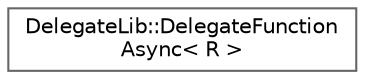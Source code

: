 digraph "Graphical Class Hierarchy"
{
 // LATEX_PDF_SIZE
  bgcolor="transparent";
  edge [fontname=Helvetica,fontsize=10,labelfontname=Helvetica,labelfontsize=10];
  node [fontname=Helvetica,fontsize=10,shape=box,height=0.2,width=0.4];
  rankdir="LR";
  Node0 [id="Node000000",label="DelegateLib::DelegateFunction\lAsync\< R \>",height=0.2,width=0.4,color="grey40", fillcolor="white", style="filled",URL="$struct_delegate_lib_1_1_delegate_function_async.html",tooltip=" "];
}

